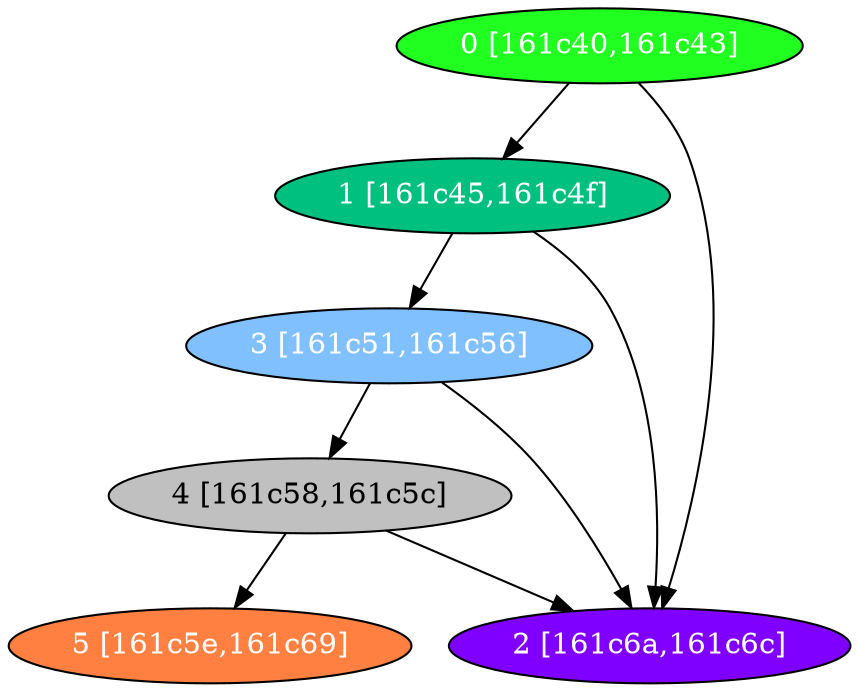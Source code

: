 diGraph libnss3{
	libnss3_0  [style=filled fillcolor="#20FF20" fontcolor="#ffffff" shape=oval label="0 [161c40,161c43]"]
	libnss3_1  [style=filled fillcolor="#00C080" fontcolor="#ffffff" shape=oval label="1 [161c45,161c4f]"]
	libnss3_2  [style=filled fillcolor="#8000FF" fontcolor="#ffffff" shape=oval label="2 [161c6a,161c6c]"]
	libnss3_3  [style=filled fillcolor="#80C0FF" fontcolor="#ffffff" shape=oval label="3 [161c51,161c56]"]
	libnss3_4  [style=filled fillcolor="#C0C0C0" fontcolor="#000000" shape=oval label="4 [161c58,161c5c]"]
	libnss3_5  [style=filled fillcolor="#FF8040" fontcolor="#ffffff" shape=oval label="5 [161c5e,161c69]"]

	libnss3_0 -> libnss3_1
	libnss3_0 -> libnss3_2
	libnss3_1 -> libnss3_2
	libnss3_1 -> libnss3_3
	libnss3_3 -> libnss3_2
	libnss3_3 -> libnss3_4
	libnss3_4 -> libnss3_2
	libnss3_4 -> libnss3_5
}